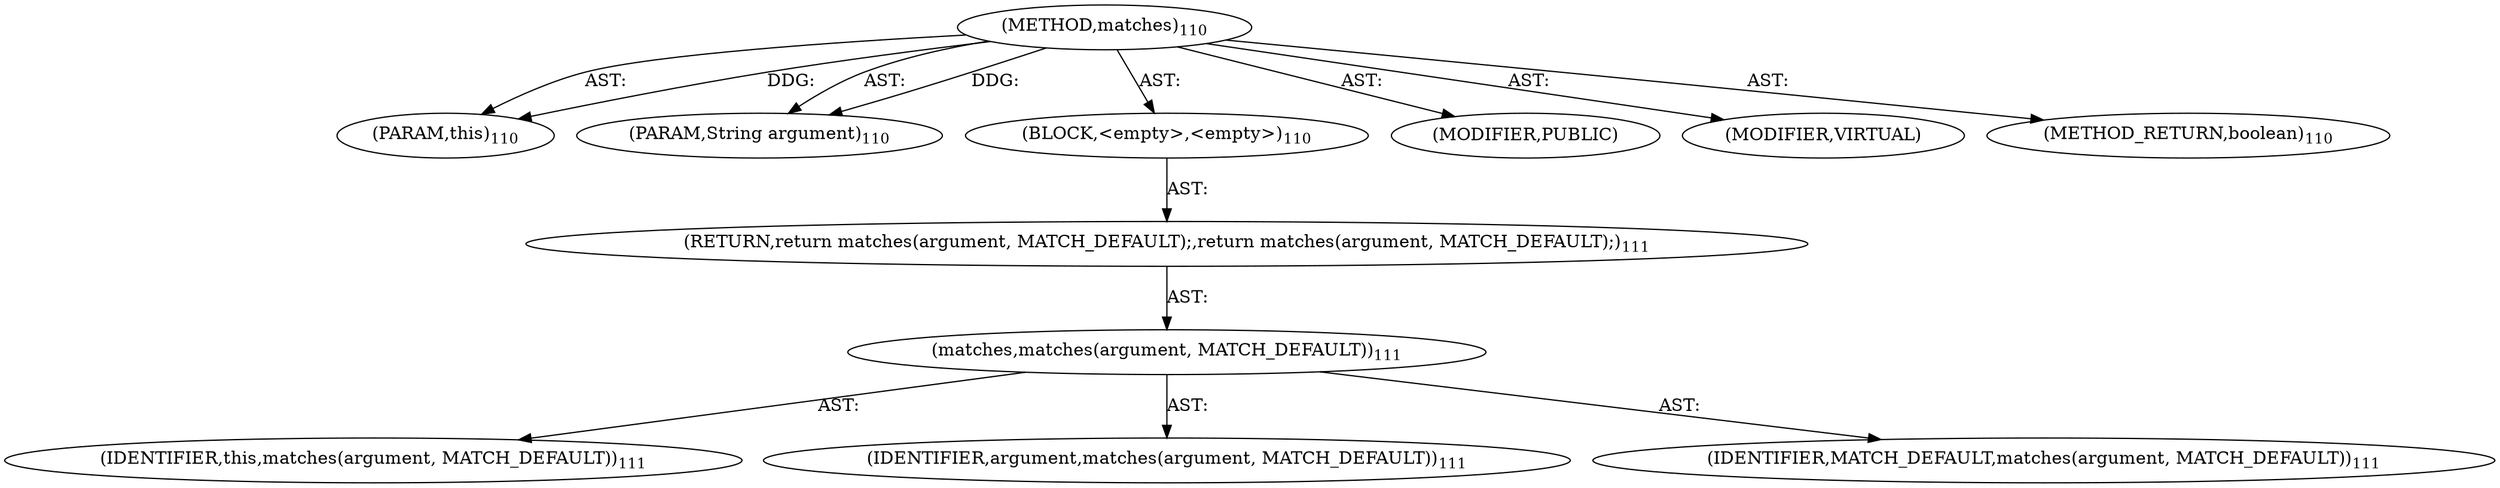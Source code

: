 digraph "matches" {  
"111669149700" [label = <(METHOD,matches)<SUB>110</SUB>> ]
"115964116995" [label = <(PARAM,this)<SUB>110</SUB>> ]
"115964117002" [label = <(PARAM,String argument)<SUB>110</SUB>> ]
"25769803783" [label = <(BLOCK,&lt;empty&gt;,&lt;empty&gt;)<SUB>110</SUB>> ]
"146028888066" [label = <(RETURN,return matches(argument, MATCH_DEFAULT);,return matches(argument, MATCH_DEFAULT);)<SUB>111</SUB>> ]
"30064771094" [label = <(matches,matches(argument, MATCH_DEFAULT))<SUB>111</SUB>> ]
"68719476739" [label = <(IDENTIFIER,this,matches(argument, MATCH_DEFAULT))<SUB>111</SUB>> ]
"68719476757" [label = <(IDENTIFIER,argument,matches(argument, MATCH_DEFAULT))<SUB>111</SUB>> ]
"68719476758" [label = <(IDENTIFIER,MATCH_DEFAULT,matches(argument, MATCH_DEFAULT))<SUB>111</SUB>> ]
"133143986187" [label = <(MODIFIER,PUBLIC)> ]
"133143986188" [label = <(MODIFIER,VIRTUAL)> ]
"128849018884" [label = <(METHOD_RETURN,boolean)<SUB>110</SUB>> ]
  "111669149700" -> "115964116995"  [ label = "AST: "] 
  "111669149700" -> "115964117002"  [ label = "AST: "] 
  "111669149700" -> "25769803783"  [ label = "AST: "] 
  "111669149700" -> "133143986187"  [ label = "AST: "] 
  "111669149700" -> "133143986188"  [ label = "AST: "] 
  "111669149700" -> "128849018884"  [ label = "AST: "] 
  "25769803783" -> "146028888066"  [ label = "AST: "] 
  "146028888066" -> "30064771094"  [ label = "AST: "] 
  "30064771094" -> "68719476739"  [ label = "AST: "] 
  "30064771094" -> "68719476757"  [ label = "AST: "] 
  "30064771094" -> "68719476758"  [ label = "AST: "] 
  "111669149700" -> "115964116995"  [ label = "DDG: "] 
  "111669149700" -> "115964117002"  [ label = "DDG: "] 
}
